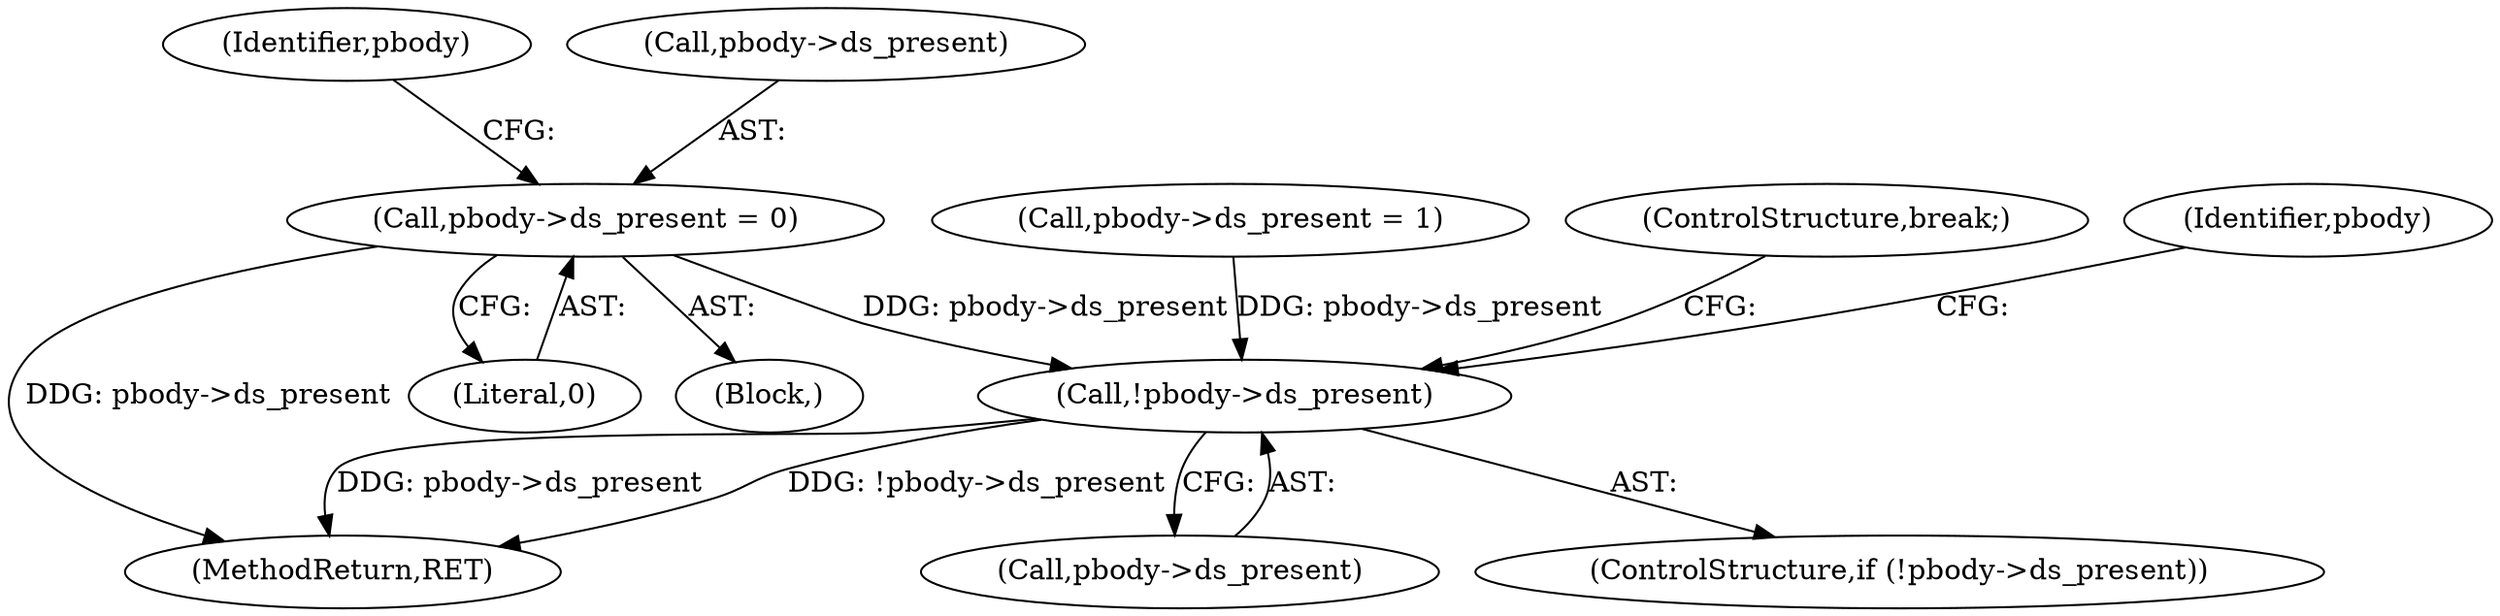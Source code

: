 digraph "0_tcpdump_99798bd9a41bd3d03fdc1e949810a38967f20ed3@pointer" {
"1000139" [label="(Call,pbody->ds_present = 0)"];
"1000554" [label="(Call,!pbody->ds_present)"];
"1000146" [label="(Identifier,pbody)"];
"1000139" [label="(Call,pbody->ds_present = 0)"];
"1000553" [label="(ControlStructure,if (!pbody->ds_present))"];
"1000564" [label="(Call,pbody->ds_present = 1)"];
"1000554" [label="(Call,!pbody->ds_present)"];
"1000140" [label="(Call,pbody->ds_present)"];
"1000764" [label="(MethodReturn,RET)"];
"1000569" [label="(ControlStructure,break;)"];
"1000116" [label="(Block,)"];
"1000555" [label="(Call,pbody->ds_present)"];
"1000143" [label="(Literal,0)"];
"1000561" [label="(Identifier,pbody)"];
"1000139" -> "1000116"  [label="AST: "];
"1000139" -> "1000143"  [label="CFG: "];
"1000140" -> "1000139"  [label="AST: "];
"1000143" -> "1000139"  [label="AST: "];
"1000146" -> "1000139"  [label="CFG: "];
"1000139" -> "1000764"  [label="DDG: pbody->ds_present"];
"1000139" -> "1000554"  [label="DDG: pbody->ds_present"];
"1000554" -> "1000553"  [label="AST: "];
"1000554" -> "1000555"  [label="CFG: "];
"1000555" -> "1000554"  [label="AST: "];
"1000561" -> "1000554"  [label="CFG: "];
"1000569" -> "1000554"  [label="CFG: "];
"1000554" -> "1000764"  [label="DDG: !pbody->ds_present"];
"1000554" -> "1000764"  [label="DDG: pbody->ds_present"];
"1000564" -> "1000554"  [label="DDG: pbody->ds_present"];
}
